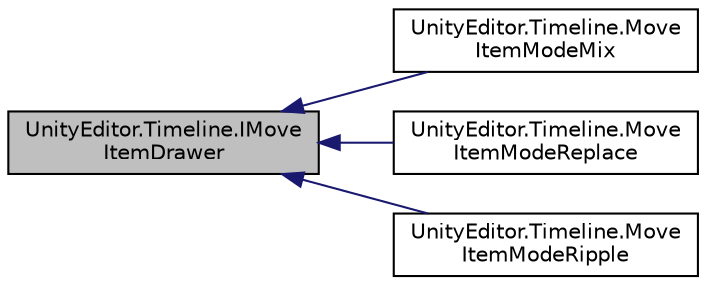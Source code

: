digraph "UnityEditor.Timeline.IMoveItemDrawer"
{
 // LATEX_PDF_SIZE
  edge [fontname="Helvetica",fontsize="10",labelfontname="Helvetica",labelfontsize="10"];
  node [fontname="Helvetica",fontsize="10",shape=record];
  rankdir="LR";
  Node1 [label="UnityEditor.Timeline.IMove\lItemDrawer",height=0.2,width=0.4,color="black", fillcolor="grey75", style="filled", fontcolor="black",tooltip=" "];
  Node1 -> Node2 [dir="back",color="midnightblue",fontsize="10",style="solid",fontname="Helvetica"];
  Node2 [label="UnityEditor.Timeline.Move\lItemModeMix",height=0.2,width=0.4,color="black", fillcolor="white", style="filled",URL="$class_unity_editor_1_1_timeline_1_1_move_item_mode_mix.html",tooltip=" "];
  Node1 -> Node3 [dir="back",color="midnightblue",fontsize="10",style="solid",fontname="Helvetica"];
  Node3 [label="UnityEditor.Timeline.Move\lItemModeReplace",height=0.2,width=0.4,color="black", fillcolor="white", style="filled",URL="$class_unity_editor_1_1_timeline_1_1_move_item_mode_replace.html",tooltip=" "];
  Node1 -> Node4 [dir="back",color="midnightblue",fontsize="10",style="solid",fontname="Helvetica"];
  Node4 [label="UnityEditor.Timeline.Move\lItemModeRipple",height=0.2,width=0.4,color="black", fillcolor="white", style="filled",URL="$class_unity_editor_1_1_timeline_1_1_move_item_mode_ripple.html",tooltip=" "];
}

